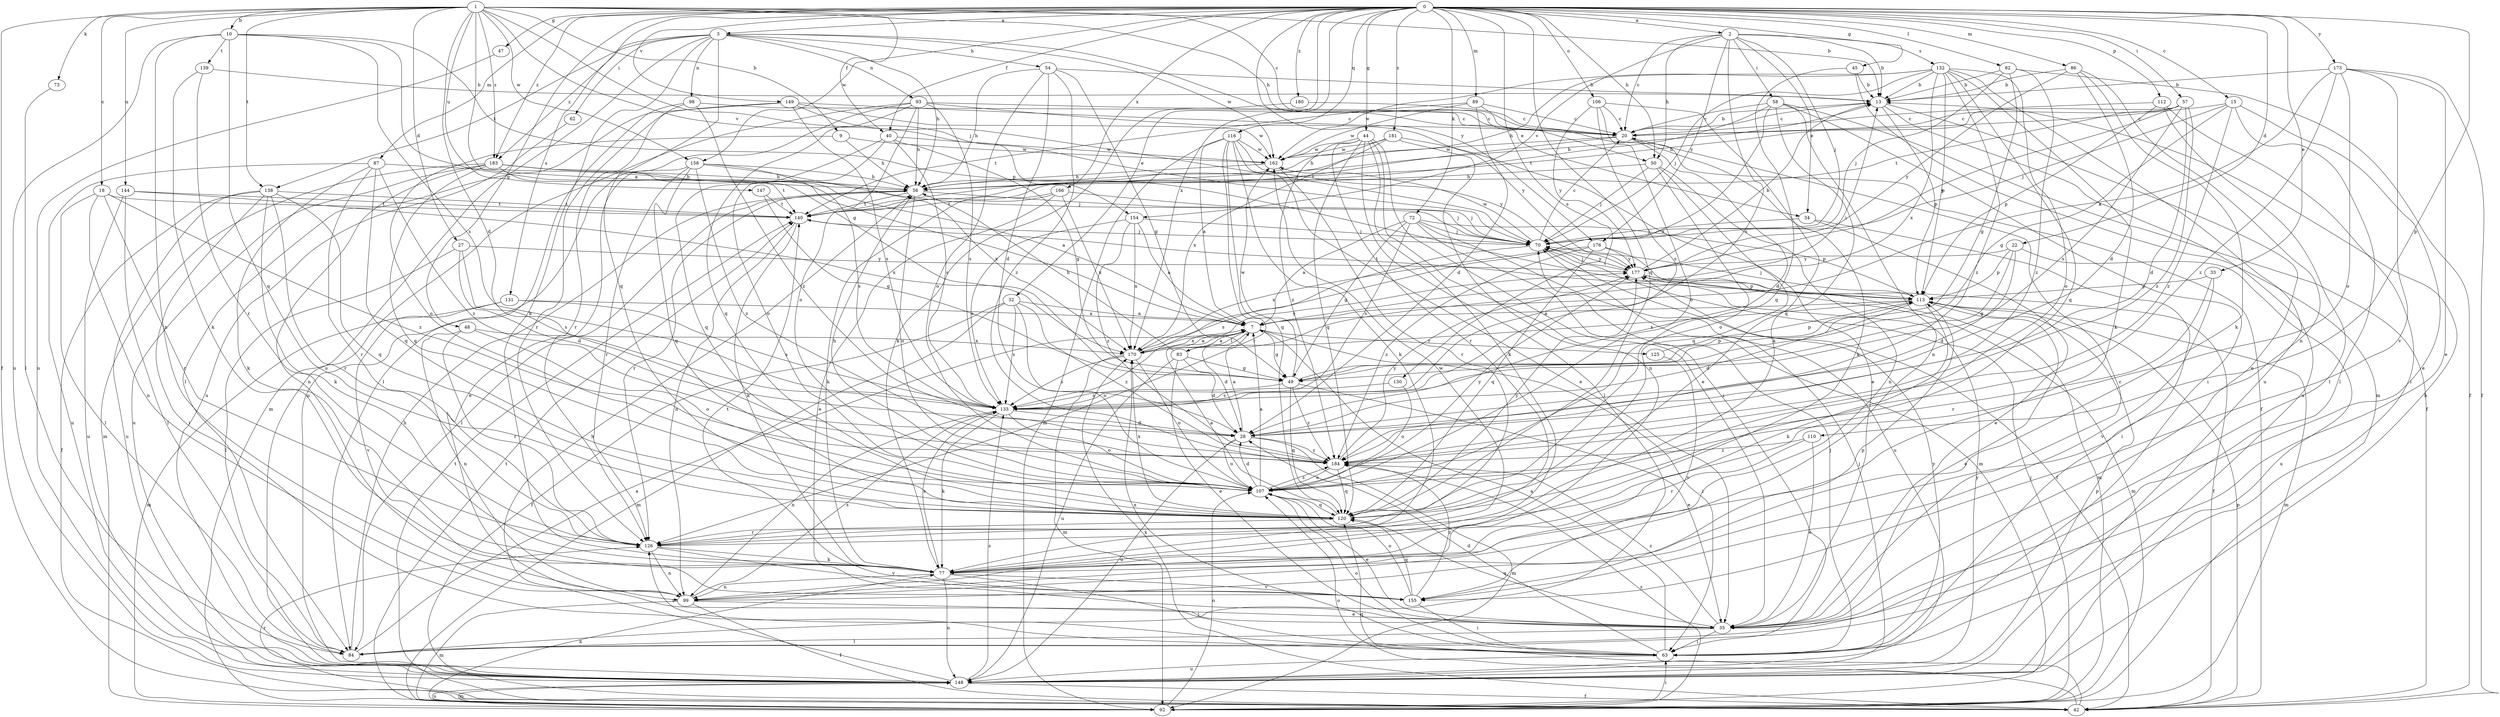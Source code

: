 strict digraph  {
0;
1;
2;
3;
7;
9;
10;
13;
15;
18;
20;
22;
27;
28;
32;
33;
34;
35;
40;
42;
44;
45;
47;
48;
49;
50;
54;
56;
57;
58;
62;
63;
70;
72;
73;
77;
82;
83;
84;
86;
87;
89;
92;
93;
98;
99;
106;
107;
110;
112;
113;
116;
120;
125;
126;
130;
131;
132;
133;
138;
139;
140;
144;
147;
148;
149;
154;
155;
158;
162;
166;
170;
173;
176;
177;
180;
181;
183;
184;
0 -> 2  [label=a];
0 -> 3  [label=a];
0 -> 15  [label=c];
0 -> 22  [label=d];
0 -> 32  [label=e];
0 -> 33  [label=e];
0 -> 40  [label=f];
0 -> 44  [label=g];
0 -> 45  [label=g];
0 -> 47  [label=g];
0 -> 48  [label=g];
0 -> 50  [label=h];
0 -> 57  [label=i];
0 -> 72  [label=k];
0 -> 82  [label=l];
0 -> 86  [label=m];
0 -> 87  [label=m];
0 -> 89  [label=m];
0 -> 106  [label=o];
0 -> 110  [label=p];
0 -> 112  [label=p];
0 -> 116  [label=q];
0 -> 120  [label=q];
0 -> 130  [label=s];
0 -> 131  [label=s];
0 -> 149  [label=v];
0 -> 158  [label=w];
0 -> 166  [label=x];
0 -> 170  [label=x];
0 -> 173  [label=y];
0 -> 176  [label=y];
0 -> 180  [label=z];
0 -> 181  [label=z];
0 -> 183  [label=z];
1 -> 7  [label=a];
1 -> 9  [label=b];
1 -> 10  [label=b];
1 -> 13  [label=b];
1 -> 18  [label=c];
1 -> 20  [label=c];
1 -> 27  [label=d];
1 -> 28  [label=d];
1 -> 40  [label=f];
1 -> 42  [label=f];
1 -> 50  [label=h];
1 -> 70  [label=j];
1 -> 73  [label=k];
1 -> 138  [label=t];
1 -> 144  [label=u];
1 -> 147  [label=u];
1 -> 154  [label=v];
1 -> 158  [label=w];
1 -> 183  [label=z];
2 -> 13  [label=b];
2 -> 20  [label=c];
2 -> 34  [label=e];
2 -> 50  [label=h];
2 -> 58  [label=i];
2 -> 70  [label=j];
2 -> 132  [label=s];
2 -> 133  [label=s];
2 -> 154  [label=v];
2 -> 176  [label=y];
3 -> 34  [label=e];
3 -> 54  [label=h];
3 -> 56  [label=h];
3 -> 62  [label=i];
3 -> 77  [label=k];
3 -> 93  [label=n];
3 -> 98  [label=n];
3 -> 120  [label=q];
3 -> 138  [label=t];
3 -> 148  [label=u];
3 -> 162  [label=w];
3 -> 183  [label=z];
7 -> 13  [label=i];
7 -> 28  [label=d];
7 -> 49  [label=g];
7 -> 63  [label=i];
7 -> 83  [label=l];
7 -> 125  [label=r];
7 -> 170  [label=x];
9 -> 56  [label=h];
9 -> 107  [label=o];
9 -> 162  [label=w];
10 -> 49  [label=g];
10 -> 99  [label=n];
10 -> 113  [label=p];
10 -> 120  [label=q];
10 -> 133  [label=s];
10 -> 139  [label=t];
10 -> 148  [label=u];
13 -> 20  [label=c];
13 -> 35  [label=e];
13 -> 113  [label=p];
13 -> 148  [label=u];
15 -> 20  [label=c];
15 -> 35  [label=e];
15 -> 49  [label=g];
15 -> 70  [label=j];
15 -> 84  [label=l];
15 -> 184  [label=z];
18 -> 84  [label=l];
18 -> 99  [label=n];
18 -> 126  [label=r];
18 -> 140  [label=t];
18 -> 184  [label=z];
20 -> 13  [label=b];
20 -> 28  [label=d];
20 -> 77  [label=k];
20 -> 140  [label=t];
20 -> 162  [label=w];
22 -> 28  [label=d];
22 -> 49  [label=g];
22 -> 113  [label=p];
22 -> 148  [label=u];
22 -> 177  [label=y];
27 -> 28  [label=d];
27 -> 84  [label=l];
27 -> 133  [label=s];
27 -> 177  [label=y];
28 -> 7  [label=a];
28 -> 92  [label=m];
28 -> 107  [label=o];
28 -> 148  [label=u];
28 -> 184  [label=z];
32 -> 7  [label=a];
32 -> 42  [label=f];
32 -> 92  [label=m];
32 -> 107  [label=o];
32 -> 133  [label=s];
32 -> 184  [label=z];
33 -> 113  [label=p];
33 -> 126  [label=r];
33 -> 155  [label=v];
34 -> 35  [label=e];
34 -> 63  [label=i];
34 -> 70  [label=j];
35 -> 20  [label=c];
35 -> 63  [label=i];
35 -> 84  [label=l];
35 -> 120  [label=q];
35 -> 184  [label=z];
40 -> 49  [label=g];
40 -> 107  [label=o];
40 -> 120  [label=q];
40 -> 133  [label=s];
40 -> 162  [label=w];
42 -> 107  [label=o];
42 -> 113  [label=p];
42 -> 120  [label=q];
42 -> 126  [label=r];
42 -> 140  [label=t];
42 -> 170  [label=x];
44 -> 35  [label=e];
44 -> 63  [label=i];
44 -> 77  [label=k];
44 -> 84  [label=l];
44 -> 120  [label=q];
44 -> 126  [label=r];
44 -> 162  [label=w];
44 -> 184  [label=z];
45 -> 13  [label=b];
45 -> 92  [label=m];
45 -> 120  [label=q];
47 -> 148  [label=u];
48 -> 99  [label=n];
48 -> 107  [label=o];
48 -> 126  [label=r];
48 -> 170  [label=x];
49 -> 35  [label=e];
49 -> 113  [label=p];
49 -> 120  [label=q];
49 -> 133  [label=s];
49 -> 162  [label=w];
49 -> 184  [label=z];
50 -> 56  [label=h];
50 -> 70  [label=j];
50 -> 99  [label=n];
50 -> 107  [label=o];
50 -> 120  [label=q];
54 -> 13  [label=b];
54 -> 28  [label=d];
54 -> 49  [label=g];
54 -> 56  [label=h];
54 -> 107  [label=o];
54 -> 184  [label=z];
56 -> 13  [label=b];
56 -> 70  [label=j];
56 -> 84  [label=l];
56 -> 107  [label=o];
56 -> 126  [label=r];
56 -> 140  [label=t];
57 -> 20  [label=c];
57 -> 28  [label=d];
57 -> 56  [label=h];
57 -> 133  [label=s];
57 -> 140  [label=t];
57 -> 177  [label=y];
57 -> 184  [label=z];
58 -> 20  [label=c];
58 -> 42  [label=f];
58 -> 63  [label=i];
58 -> 99  [label=n];
58 -> 120  [label=q];
58 -> 140  [label=t];
58 -> 170  [label=x];
62 -> 148  [label=u];
63 -> 7  [label=a];
63 -> 28  [label=d];
63 -> 70  [label=j];
63 -> 107  [label=o];
63 -> 126  [label=r];
63 -> 148  [label=u];
63 -> 170  [label=x];
63 -> 177  [label=y];
70 -> 20  [label=c];
70 -> 42  [label=f];
70 -> 133  [label=s];
70 -> 162  [label=w];
70 -> 177  [label=y];
72 -> 7  [label=a];
72 -> 49  [label=g];
72 -> 70  [label=j];
72 -> 92  [label=m];
72 -> 113  [label=p];
72 -> 133  [label=s];
72 -> 148  [label=u];
73 -> 84  [label=l];
77 -> 63  [label=i];
77 -> 99  [label=n];
77 -> 133  [label=s];
77 -> 148  [label=u];
77 -> 155  [label=v];
77 -> 162  [label=w];
82 -> 13  [label=b];
82 -> 42  [label=f];
82 -> 49  [label=g];
82 -> 70  [label=j];
82 -> 184  [label=z];
83 -> 7  [label=a];
83 -> 28  [label=d];
83 -> 35  [label=e];
83 -> 49  [label=g];
83 -> 56  [label=h];
83 -> 148  [label=u];
84 -> 7  [label=a];
84 -> 56  [label=h];
86 -> 13  [label=b];
86 -> 28  [label=d];
86 -> 77  [label=k];
86 -> 99  [label=n];
86 -> 177  [label=y];
87 -> 56  [label=h];
87 -> 77  [label=k];
87 -> 120  [label=q];
87 -> 126  [label=r];
87 -> 148  [label=u];
87 -> 184  [label=z];
89 -> 20  [label=c];
89 -> 28  [label=d];
89 -> 42  [label=f];
89 -> 140  [label=t];
89 -> 162  [label=w];
92 -> 63  [label=i];
92 -> 70  [label=j];
92 -> 77  [label=k];
92 -> 107  [label=o];
92 -> 140  [label=t];
92 -> 148  [label=u];
92 -> 184  [label=z];
93 -> 20  [label=c];
93 -> 56  [label=h];
93 -> 92  [label=m];
93 -> 107  [label=o];
93 -> 120  [label=q];
93 -> 133  [label=s];
93 -> 148  [label=u];
93 -> 177  [label=y];
98 -> 20  [label=c];
98 -> 84  [label=l];
98 -> 126  [label=r];
98 -> 184  [label=z];
99 -> 35  [label=e];
99 -> 42  [label=f];
99 -> 92  [label=m];
99 -> 133  [label=s];
106 -> 20  [label=c];
106 -> 77  [label=k];
106 -> 107  [label=o];
106 -> 133  [label=s];
106 -> 177  [label=y];
107 -> 7  [label=a];
107 -> 28  [label=d];
107 -> 35  [label=e];
107 -> 56  [label=h];
107 -> 120  [label=q];
107 -> 177  [label=y];
107 -> 184  [label=z];
110 -> 35  [label=e];
110 -> 126  [label=r];
110 -> 184  [label=z];
112 -> 20  [label=c];
112 -> 63  [label=i];
112 -> 84  [label=l];
112 -> 113  [label=p];
113 -> 7  [label=a];
113 -> 28  [label=d];
113 -> 35  [label=e];
113 -> 70  [label=j];
113 -> 77  [label=k];
113 -> 92  [label=m];
113 -> 140  [label=t];
113 -> 170  [label=x];
116 -> 7  [label=a];
116 -> 35  [label=e];
116 -> 77  [label=k];
116 -> 92  [label=m];
116 -> 120  [label=q];
116 -> 126  [label=r];
116 -> 162  [label=w];
116 -> 177  [label=y];
120 -> 7  [label=a];
120 -> 126  [label=r];
120 -> 170  [label=x];
120 -> 177  [label=y];
125 -> 113  [label=p];
125 -> 155  [label=v];
126 -> 77  [label=k];
126 -> 99  [label=n];
126 -> 155  [label=v];
130 -> 107  [label=o];
130 -> 133  [label=s];
131 -> 7  [label=a];
131 -> 92  [label=m];
131 -> 133  [label=s];
131 -> 155  [label=v];
132 -> 13  [label=b];
132 -> 56  [label=h];
132 -> 70  [label=j];
132 -> 77  [label=k];
132 -> 107  [label=o];
132 -> 113  [label=p];
132 -> 120  [label=q];
132 -> 148  [label=u];
132 -> 162  [label=w];
132 -> 170  [label=x];
132 -> 184  [label=z];
133 -> 28  [label=d];
133 -> 77  [label=k];
133 -> 99  [label=n];
133 -> 107  [label=o];
138 -> 42  [label=f];
138 -> 63  [label=i];
138 -> 77  [label=k];
138 -> 120  [label=q];
138 -> 126  [label=r];
138 -> 140  [label=t];
138 -> 148  [label=u];
139 -> 13  [label=b];
139 -> 77  [label=k];
139 -> 126  [label=r];
140 -> 70  [label=j];
140 -> 77  [label=k];
140 -> 99  [label=n];
144 -> 84  [label=l];
144 -> 140  [label=t];
144 -> 148  [label=u];
144 -> 170  [label=x];
147 -> 49  [label=g];
147 -> 140  [label=t];
148 -> 13  [label=b];
148 -> 42  [label=f];
148 -> 56  [label=h];
148 -> 70  [label=j];
148 -> 92  [label=m];
148 -> 113  [label=p];
148 -> 133  [label=s];
148 -> 177  [label=y];
149 -> 20  [label=c];
149 -> 70  [label=j];
149 -> 84  [label=l];
149 -> 126  [label=r];
149 -> 133  [label=s];
149 -> 162  [label=w];
154 -> 7  [label=a];
154 -> 70  [label=j];
154 -> 133  [label=s];
154 -> 170  [label=x];
154 -> 184  [label=z];
155 -> 63  [label=i];
155 -> 107  [label=o];
155 -> 113  [label=p];
155 -> 120  [label=q];
155 -> 140  [label=t];
155 -> 184  [label=z];
158 -> 35  [label=e];
158 -> 56  [label=h];
158 -> 120  [label=q];
158 -> 126  [label=r];
158 -> 133  [label=s];
158 -> 170  [label=x];
158 -> 184  [label=z];
162 -> 56  [label=h];
162 -> 126  [label=r];
166 -> 35  [label=e];
166 -> 70  [label=j];
166 -> 77  [label=k];
166 -> 140  [label=t];
166 -> 170  [label=x];
170 -> 7  [label=a];
170 -> 92  [label=m];
170 -> 107  [label=o];
170 -> 133  [label=s];
170 -> 177  [label=y];
173 -> 7  [label=a];
173 -> 13  [label=b];
173 -> 35  [label=e];
173 -> 42  [label=f];
173 -> 107  [label=o];
173 -> 155  [label=v];
173 -> 184  [label=z];
176 -> 92  [label=m];
176 -> 120  [label=q];
176 -> 170  [label=x];
176 -> 177  [label=y];
176 -> 184  [label=z];
177 -> 13  [label=b];
177 -> 42  [label=f];
177 -> 70  [label=j];
177 -> 92  [label=m];
177 -> 113  [label=p];
180 -> 20  [label=c];
180 -> 77  [label=k];
181 -> 35  [label=e];
181 -> 56  [label=h];
181 -> 99  [label=n];
181 -> 162  [label=w];
181 -> 170  [label=x];
183 -> 7  [label=a];
183 -> 56  [label=h];
183 -> 70  [label=j];
183 -> 92  [label=m];
183 -> 99  [label=n];
183 -> 120  [label=q];
183 -> 140  [label=t];
183 -> 148  [label=u];
184 -> 107  [label=o];
184 -> 120  [label=q];
184 -> 177  [label=y];
}
